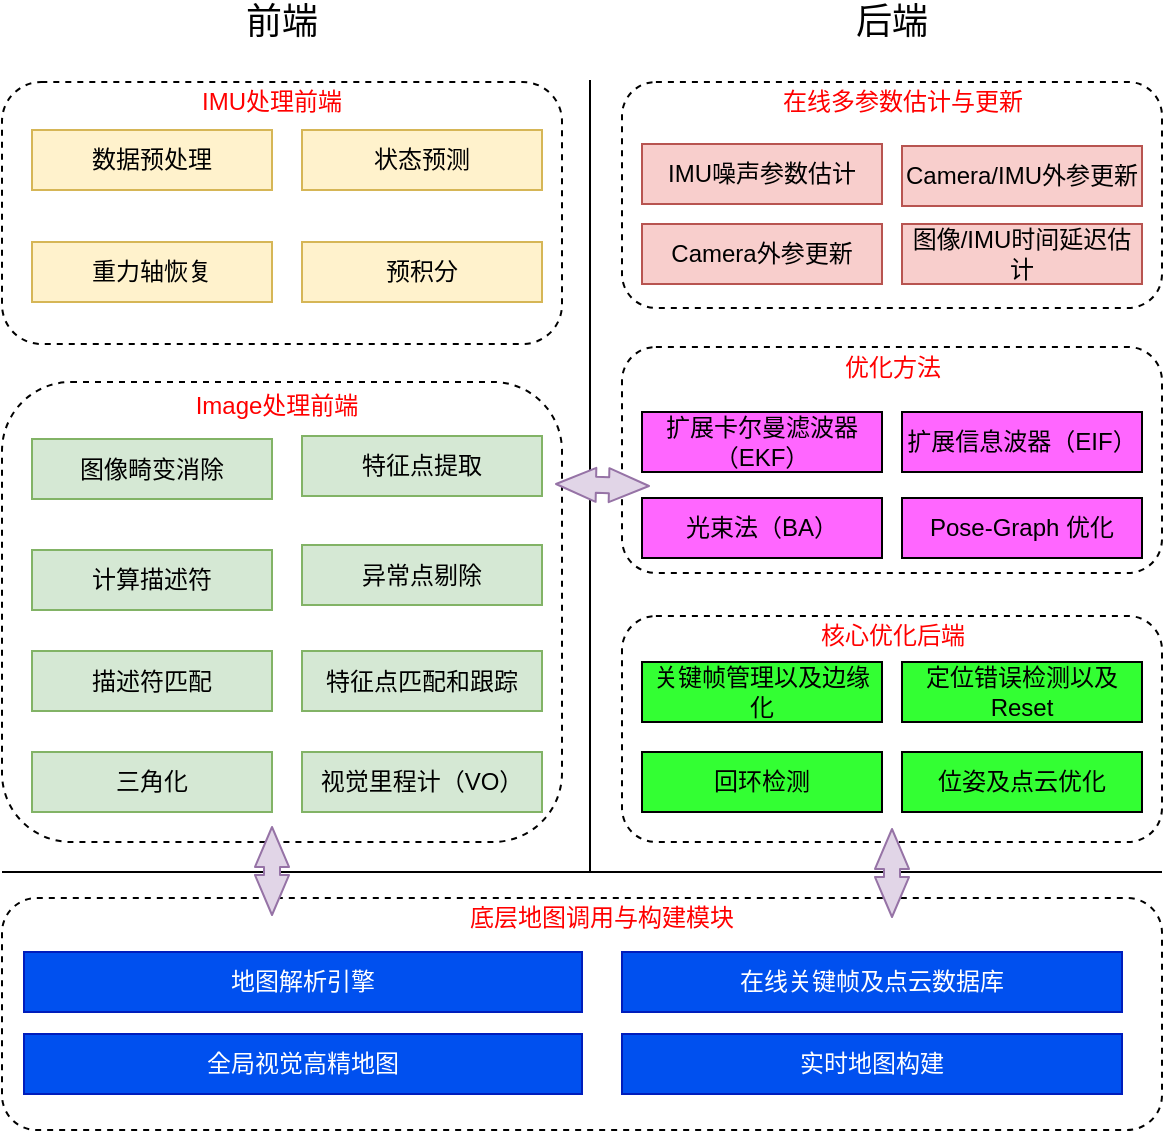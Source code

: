 <mxfile version="12.0.1" type="github" pages="1"><diagram id="OxQTrahMrB2GH5-Q9dFH" name="Page-1"><mxGraphModel dx="1026" dy="459" grid="1" gridSize="10" guides="1" tooltips="1" connect="1" arrows="1" fold="1" page="1" pageScale="1" pageWidth="827" pageHeight="1169" math="0" shadow="0"><root><mxCell id="0"/><mxCell id="1" parent="0"/><mxCell id="t_whV1-n5gPHDebhZ_eX-54" value="" style="rounded=1;whiteSpace=wrap;html=1;glass=0;comic=0;dashed=1;" vertex="1" parent="1"><mxGeometry x="320" y="252.5" width="270" height="113" as="geometry"/></mxCell><mxCell id="t_whV1-n5gPHDebhZ_eX-55" value="&lt;font color=&quot;#ff0000&quot;&gt;优化方法&lt;/font&gt;" style="text;html=1;strokeColor=none;fillColor=none;align=center;verticalAlign=middle;whiteSpace=wrap;rounded=0;glass=0;dashed=1;comic=0;" vertex="1" parent="1"><mxGeometry x="412.5" y="252.5" width="85" height="20" as="geometry"/></mxCell><mxCell id="t_whV1-n5gPHDebhZ_eX-51" value="" style="rounded=1;whiteSpace=wrap;html=1;glass=0;comic=0;dashed=1;" vertex="1" parent="1"><mxGeometry x="320" y="387" width="270" height="113" as="geometry"/></mxCell><mxCell id="t_whV1-n5gPHDebhZ_eX-48" value="" style="rounded=1;whiteSpace=wrap;html=1;glass=0;comic=0;dashed=1;" vertex="1" parent="1"><mxGeometry x="10" y="528" width="580" height="116" as="geometry"/></mxCell><mxCell id="t_whV1-n5gPHDebhZ_eX-49" value="&lt;font color=&quot;#ff0000&quot;&gt;底层地图调用与构建模块&lt;/font&gt;" style="text;html=1;strokeColor=none;fillColor=none;align=center;verticalAlign=middle;whiteSpace=wrap;rounded=0;glass=0;dashed=1;comic=0;" vertex="1" parent="1"><mxGeometry x="239" y="528" width="142" height="20" as="geometry"/></mxCell><mxCell id="t_whV1-n5gPHDebhZ_eX-46" value="" style="rounded=1;whiteSpace=wrap;html=1;glass=0;comic=0;dashed=1;" vertex="1" parent="1"><mxGeometry x="320" y="120" width="270" height="113" as="geometry"/></mxCell><mxCell id="t_whV1-n5gPHDebhZ_eX-47" value="&lt;font color=&quot;#ff0000&quot;&gt;在线多参数估计与更新&lt;/font&gt;" style="text;html=1;strokeColor=none;fillColor=none;align=center;verticalAlign=middle;whiteSpace=wrap;rounded=0;glass=0;dashed=1;comic=0;" vertex="1" parent="1"><mxGeometry x="392.5" y="119.5" width="135" height="20" as="geometry"/></mxCell><mxCell id="t_whV1-n5gPHDebhZ_eX-43" value="" style="rounded=1;whiteSpace=wrap;html=1;glass=0;comic=0;dashed=1;" vertex="1" parent="1"><mxGeometry x="10" y="270" width="280" height="230" as="geometry"/></mxCell><mxCell id="t_whV1-n5gPHDebhZ_eX-44" value="&lt;font color=&quot;#ff0000&quot;&gt;Image处理前端&lt;/font&gt;" style="text;html=1;strokeColor=none;fillColor=none;align=center;verticalAlign=middle;whiteSpace=wrap;rounded=0;glass=0;dashed=1;comic=0;" vertex="1" parent="1"><mxGeometry x="105" y="272" width="85" height="20" as="geometry"/></mxCell><mxCell id="t_whV1-n5gPHDebhZ_eX-41" value="" style="rounded=1;whiteSpace=wrap;html=1;glass=0;comic=0;dashed=1;" vertex="1" parent="1"><mxGeometry x="10" y="120" width="280" height="131" as="geometry"/></mxCell><mxCell id="t_whV1-n5gPHDebhZ_eX-1" value="数据预处理" style="rounded=0;whiteSpace=wrap;html=1;fillColor=#fff2cc;strokeColor=#d6b656;" vertex="1" parent="1"><mxGeometry x="25" y="144" width="120" height="30" as="geometry"/></mxCell><mxCell id="t_whV1-n5gPHDebhZ_eX-2" value="重力轴恢复" style="rounded=0;whiteSpace=wrap;html=1;fillColor=#fff2cc;strokeColor=#d6b656;" vertex="1" parent="1"><mxGeometry x="25" y="200" width="120" height="30" as="geometry"/></mxCell><mxCell id="t_whV1-n5gPHDebhZ_eX-9" value="状态预测" style="rounded=0;whiteSpace=wrap;html=1;fillColor=#fff2cc;strokeColor=#d6b656;" vertex="1" parent="1"><mxGeometry x="160" y="144" width="120" height="30" as="geometry"/></mxCell><mxCell id="t_whV1-n5gPHDebhZ_eX-10" value="特征点提取" style="rounded=0;whiteSpace=wrap;html=1;fillColor=#d5e8d4;strokeColor=#82b366;" vertex="1" parent="1"><mxGeometry x="160" y="297" width="120" height="30" as="geometry"/></mxCell><mxCell id="t_whV1-n5gPHDebhZ_eX-11" value="异常点剔除" style="rounded=0;whiteSpace=wrap;html=1;fillColor=#d5e8d4;strokeColor=#82b366;" vertex="1" parent="1"><mxGeometry x="160" y="351.5" width="120" height="30" as="geometry"/></mxCell><mxCell id="t_whV1-n5gPHDebhZ_eX-14" value="特征点匹配和跟踪" style="rounded=0;whiteSpace=wrap;html=1;fillColor=#d5e8d4;strokeColor=#82b366;" vertex="1" parent="1"><mxGeometry x="160" y="404.5" width="120" height="30" as="geometry"/></mxCell><mxCell id="t_whV1-n5gPHDebhZ_eX-15" value="全局视觉高精地图" style="rounded=0;whiteSpace=wrap;html=1;fillColor=#0050ef;strokeColor=#001DBC;fontColor=#ffffff;" vertex="1" parent="1"><mxGeometry x="21" y="596" width="279" height="30" as="geometry"/></mxCell><mxCell id="t_whV1-n5gPHDebhZ_eX-16" value="实时地图构建" style="rounded=0;whiteSpace=wrap;html=1;fillColor=#0050ef;strokeColor=#001DBC;fontColor=#ffffff;" vertex="1" parent="1"><mxGeometry x="320" y="596" width="250" height="30" as="geometry"/></mxCell><mxCell id="t_whV1-n5gPHDebhZ_eX-17" value="回环检测" style="rounded=0;whiteSpace=wrap;html=1;fillColor=#33FF33;" vertex="1" parent="1"><mxGeometry x="330" y="455" width="120" height="30" as="geometry"/></mxCell><mxCell id="t_whV1-n5gPHDebhZ_eX-18" value="地图解析引擎" style="rounded=0;whiteSpace=wrap;html=1;fillColor=#0050ef;strokeColor=#001DBC;fontColor=#ffffff;" vertex="1" parent="1"><mxGeometry x="21" y="555" width="279" height="30" as="geometry"/></mxCell><mxCell id="t_whV1-n5gPHDebhZ_eX-19" value="关键帧管理以及边缘化" style="rounded=0;whiteSpace=wrap;html=1;fillColor=#33FF33;" vertex="1" parent="1"><mxGeometry x="330" y="410" width="120" height="30" as="geometry"/></mxCell><mxCell id="t_whV1-n5gPHDebhZ_eX-20" value="IMU噪声参数估计" style="rounded=0;whiteSpace=wrap;html=1;fillColor=#f8cecc;strokeColor=#b85450;" vertex="1" parent="1"><mxGeometry x="330" y="151" width="120" height="30" as="geometry"/></mxCell><mxCell id="t_whV1-n5gPHDebhZ_eX-21" value="描述符匹配" style="rounded=0;whiteSpace=wrap;html=1;fillColor=#d5e8d4;strokeColor=#82b366;" vertex="1" parent="1"><mxGeometry x="25" y="404.5" width="120" height="30" as="geometry"/></mxCell><mxCell id="t_whV1-n5gPHDebhZ_eX-22" value="三角化" style="rounded=0;whiteSpace=wrap;html=1;fillColor=#d5e8d4;strokeColor=#82b366;" vertex="1" parent="1"><mxGeometry x="25" y="455" width="120" height="30" as="geometry"/></mxCell><mxCell id="t_whV1-n5gPHDebhZ_eX-23" value="计算描述符" style="rounded=0;whiteSpace=wrap;html=1;fillColor=#d5e8d4;strokeColor=#82b366;" vertex="1" parent="1"><mxGeometry x="25" y="354" width="120" height="30" as="geometry"/></mxCell><mxCell id="t_whV1-n5gPHDebhZ_eX-24" value="Camera外参更新" style="rounded=0;whiteSpace=wrap;html=1;fillColor=#f8cecc;strokeColor=#b85450;" vertex="1" parent="1"><mxGeometry x="330" y="191" width="120" height="30" as="geometry"/></mxCell><mxCell id="t_whV1-n5gPHDebhZ_eX-25" value="Camera/IMU外参更新" style="rounded=0;whiteSpace=wrap;html=1;fillColor=#f8cecc;strokeColor=#b85450;" vertex="1" parent="1"><mxGeometry x="460" y="152" width="120" height="30" as="geometry"/></mxCell><mxCell id="t_whV1-n5gPHDebhZ_eX-27" value="扩展卡尔曼滤波器（EKF）" style="rounded=0;whiteSpace=wrap;html=1;fillColor=#FF66FF;" vertex="1" parent="1"><mxGeometry x="330" y="285" width="120" height="30" as="geometry"/></mxCell><mxCell id="t_whV1-n5gPHDebhZ_eX-28" value="扩展信息波器（EIF）" style="rounded=0;whiteSpace=wrap;html=1;fillColor=#FF66FF;" vertex="1" parent="1"><mxGeometry x="460" y="285" width="120" height="30" as="geometry"/></mxCell><mxCell id="t_whV1-n5gPHDebhZ_eX-29" value="光束法（BA）" style="rounded=0;whiteSpace=wrap;html=1;fillColor=#FF66FF;" vertex="1" parent="1"><mxGeometry x="330" y="328" width="120" height="30" as="geometry"/></mxCell><mxCell id="t_whV1-n5gPHDebhZ_eX-30" value="Pose-Graph 优化" style="rounded=0;whiteSpace=wrap;html=1;fillColor=#FF66FF;" vertex="1" parent="1"><mxGeometry x="460" y="328" width="120" height="30" as="geometry"/></mxCell><mxCell id="t_whV1-n5gPHDebhZ_eX-31" value="定位错误检测以及Reset" style="rounded=0;whiteSpace=wrap;html=1;fillColor=#33FF33;" vertex="1" parent="1"><mxGeometry x="460" y="410" width="120" height="30" as="geometry"/></mxCell><mxCell id="t_whV1-n5gPHDebhZ_eX-32" value="视觉里程计（VO）" style="rounded=0;whiteSpace=wrap;html=1;fillColor=#d5e8d4;strokeColor=#82b366;" vertex="1" parent="1"><mxGeometry x="160" y="455" width="120" height="30" as="geometry"/></mxCell><mxCell id="t_whV1-n5gPHDebhZ_eX-33" value="预积分" style="rounded=0;whiteSpace=wrap;html=1;fillColor=#fff2cc;strokeColor=#d6b656;" vertex="1" parent="1"><mxGeometry x="160" y="200" width="120" height="30" as="geometry"/></mxCell><mxCell id="t_whV1-n5gPHDebhZ_eX-35" value="图像/IMU时间延迟估计" style="rounded=0;whiteSpace=wrap;html=1;fillColor=#f8cecc;strokeColor=#b85450;" vertex="1" parent="1"><mxGeometry x="460" y="191" width="120" height="30" as="geometry"/></mxCell><mxCell id="t_whV1-n5gPHDebhZ_eX-39" value="在线关键帧及点云数据库" style="rounded=0;whiteSpace=wrap;html=1;fillColor=#0050ef;strokeColor=#001DBC;fontColor=#ffffff;" vertex="1" parent="1"><mxGeometry x="320" y="555" width="250" height="30" as="geometry"/></mxCell><mxCell id="t_whV1-n5gPHDebhZ_eX-42" value="&lt;font color=&quot;#ff0000&quot;&gt;IMU处理前端&lt;/font&gt;" style="text;html=1;strokeColor=none;fillColor=none;align=center;verticalAlign=middle;whiteSpace=wrap;rounded=0;glass=0;dashed=1;comic=0;" vertex="1" parent="1"><mxGeometry x="105" y="119.5" width="80" height="20" as="geometry"/></mxCell><mxCell id="t_whV1-n5gPHDebhZ_eX-45" value="图像畸变消除" style="rounded=0;whiteSpace=wrap;html=1;fillColor=#d5e8d4;strokeColor=#82b366;" vertex="1" parent="1"><mxGeometry x="25" y="298.5" width="120" height="30" as="geometry"/></mxCell><mxCell id="t_whV1-n5gPHDebhZ_eX-50" value="位姿及点云优化" style="rounded=0;whiteSpace=wrap;html=1;fillColor=#33FF33;" vertex="1" parent="1"><mxGeometry x="460" y="455" width="120" height="30" as="geometry"/></mxCell><mxCell id="t_whV1-n5gPHDebhZ_eX-53" value="&lt;font color=&quot;#ff0000&quot;&gt;核心优化后端&lt;/font&gt;" style="text;html=1;strokeColor=none;fillColor=none;align=center;verticalAlign=middle;whiteSpace=wrap;rounded=0;glass=0;dashed=1;comic=0;" vertex="1" parent="1"><mxGeometry x="412.5" y="387" width="85" height="20" as="geometry"/></mxCell><mxCell id="t_whV1-n5gPHDebhZ_eX-59" value="" style="endArrow=none;html=1;" edge="1" parent="1"><mxGeometry width="50" height="50" relative="1" as="geometry"><mxPoint x="304" y="515" as="sourcePoint"/><mxPoint x="304" y="119" as="targetPoint"/></mxGeometry></mxCell><mxCell id="t_whV1-n5gPHDebhZ_eX-60" value="" style="endArrow=none;html=1;" edge="1" parent="1"><mxGeometry width="50" height="50" relative="1" as="geometry"><mxPoint x="10" y="515" as="sourcePoint"/><mxPoint x="590" y="515" as="targetPoint"/></mxGeometry></mxCell><mxCell id="t_whV1-n5gPHDebhZ_eX-62" value="" style="shape=flexArrow;endArrow=classic;startArrow=classic;html=1;fillColor=#e1d5e7;strokeColor=#9673a6;width=8;endSize=6.33;endWidth=8;startWidth=8;startSize=6.33;" edge="1" parent="1"><mxGeometry width="50" height="50" relative="1" as="geometry"><mxPoint x="145" y="537" as="sourcePoint"/><mxPoint x="145" y="492" as="targetPoint"/></mxGeometry></mxCell><mxCell id="t_whV1-n5gPHDebhZ_eX-63" value="" style="shape=flexArrow;endArrow=classic;startArrow=classic;html=1;fillColor=#e1d5e7;strokeColor=#9673a6;width=8;endSize=6.33;endWidth=8;startWidth=8;startSize=6.33;" edge="1" parent="1"><mxGeometry width="50" height="50" relative="1" as="geometry"><mxPoint x="455" y="538" as="sourcePoint"/><mxPoint x="455" y="493" as="targetPoint"/></mxGeometry></mxCell><mxCell id="t_whV1-n5gPHDebhZ_eX-64" value="" style="shape=flexArrow;endArrow=classic;startArrow=classic;html=1;fillColor=#e1d5e7;strokeColor=#9673a6;width=8;endSize=6.33;endWidth=8;startWidth=8;startSize=6.33;exitX=1;exitY=0.25;exitDx=0;exitDy=0;" edge="1" parent="1"><mxGeometry width="50" height="50" relative="1" as="geometry"><mxPoint x="286.5" y="321" as="sourcePoint"/><mxPoint x="334" y="322" as="targetPoint"/></mxGeometry></mxCell><mxCell id="t_whV1-n5gPHDebhZ_eX-66" value="&lt;font style=&quot;font-size: 18px&quot;&gt;前端&lt;/font&gt;" style="text;html=1;strokeColor=none;fillColor=none;align=center;verticalAlign=middle;whiteSpace=wrap;rounded=0;glass=0;dashed=1;comic=0;" vertex="1" parent="1"><mxGeometry x="60" y="80" width="180" height="20" as="geometry"/></mxCell><mxCell id="t_whV1-n5gPHDebhZ_eX-67" value="&lt;font style=&quot;font-size: 18px&quot;&gt;后端&lt;/font&gt;" style="text;html=1;strokeColor=none;fillColor=none;align=center;verticalAlign=middle;whiteSpace=wrap;rounded=0;glass=0;dashed=1;comic=0;" vertex="1" parent="1"><mxGeometry x="365" y="80" width="180" height="20" as="geometry"/></mxCell></root></mxGraphModel></diagram></mxfile>